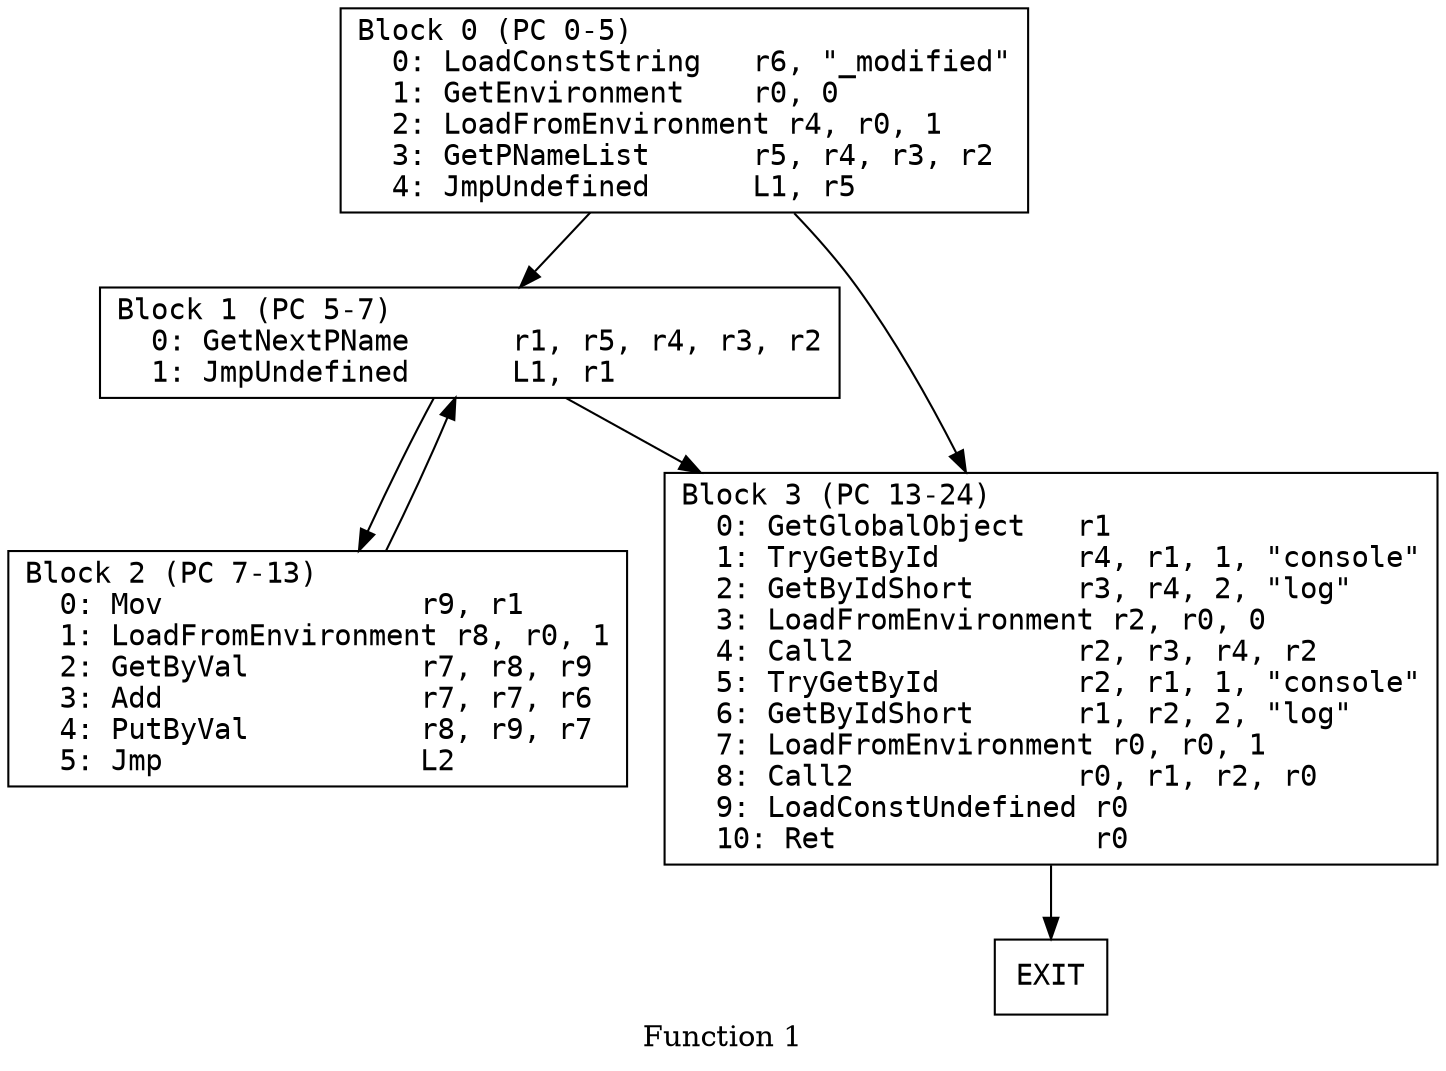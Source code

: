// Function 1 from array_constants_v90
// Generated from data/array_constants_v90.dot

digraph {
  rankdir=TB;
  node [shape=box, fontname="monospace"];

  label = "Function 1";
  style = filled;
  color = lightgrey;

  f1_n0 [ label = "Block 0 (PC 0-5)\l  0: LoadConstString   r6, \"_modified\"\l  1: GetEnvironment    r0, 0\l  2: LoadFromEnvironment r4, r0, 1\l  3: GetPNameList      r5, r4, r3, r2\l  4: JmpUndefined      L1, r5\l" ]
  f1_n1 [ label = "Block 1 (PC 5-7)\l  0: GetNextPName      r1, r5, r4, r3, r2\l  1: JmpUndefined      L1, r1\l" ]
  f1_n2 [ label = "Block 2 (PC 7-13)\l  0: Mov               r9, r1\l  1: LoadFromEnvironment r8, r0, 1\l  2: GetByVal          r7, r8, r9\l  3: Add               r7, r7, r6\l  4: PutByVal          r8, r9, r7\l  5: Jmp               L2\l" ]
  f1_n3 [ label = "Block 3 (PC 13-24)\l  0: GetGlobalObject   r1\l  1: TryGetById        r4, r1, 1, \"console\"\l  2: GetByIdShort      r3, r4, 2, \"log\"\l  3: LoadFromEnvironment r2, r0, 0\l  4: Call2             r2, r3, r4, r2\l  5: TryGetById        r2, r1, 1, \"console\"\l  6: GetByIdShort      r1, r2, 2, \"log\"\l  7: LoadFromEnvironment r0, r0, 1\l  8: Call2             r0, r1, r2, r0\l  9: LoadConstUndefined r0\l  10: Ret               r0\l" ]
  f1_n4 [ label = "EXIT" ]

  f1_n0 -> f1_n3
  f1_n0 -> f1_n1
  f1_n1 -> f1_n3
  f1_n1 -> f1_n2
  f1_n2 -> f1_n1
  f1_n3 -> f1_n4
}
